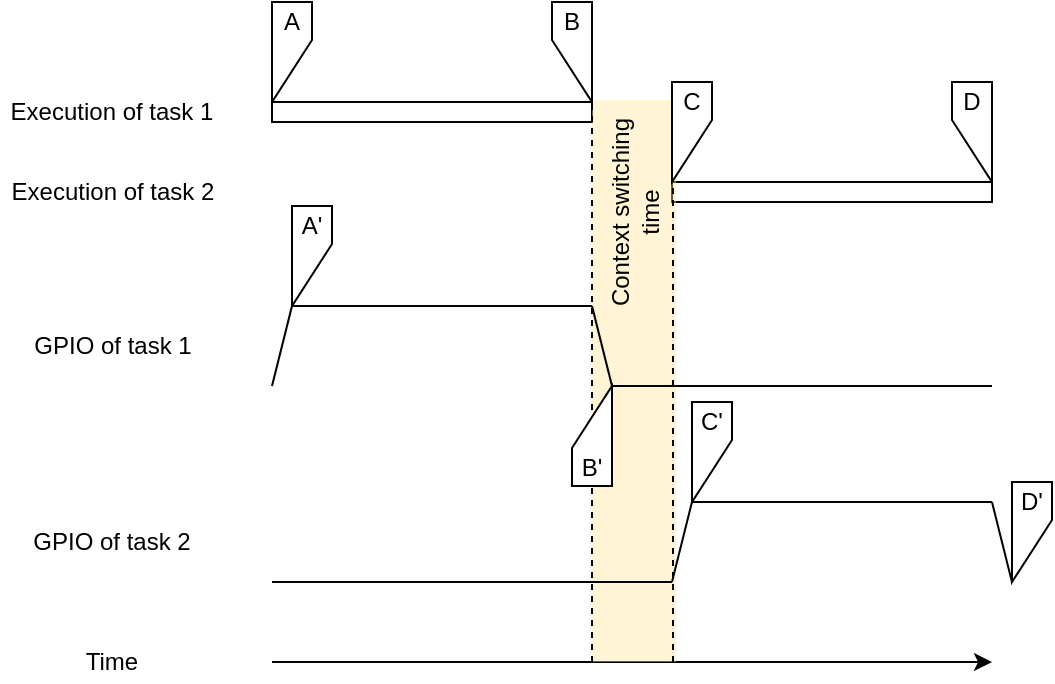 <mxfile version="10.6.7" type="device"><diagram id="0P_kt5BbieB0kl-0egXV" name="Page-1"><mxGraphModel dx="895" dy="483" grid="1" gridSize="10" guides="1" tooltips="1" connect="1" arrows="1" fold="1" page="1" pageScale="1" pageWidth="827" pageHeight="1169" math="0" shadow="0"><root><mxCell id="0"/><mxCell id="1" parent="0"/><mxCell id="1cy4Hbjf3A79kh1yUkC7-1" value="" style="rounded=0;whiteSpace=wrap;html=1;" parent="1" vertex="1"><mxGeometry x="160" y="160" width="160" height="10" as="geometry"/></mxCell><mxCell id="1cy4Hbjf3A79kh1yUkC7-4" value="" style="rounded=0;whiteSpace=wrap;html=1;" parent="1" vertex="1"><mxGeometry x="360" y="200" width="160" height="10" as="geometry"/></mxCell><mxCell id="1cy4Hbjf3A79kh1yUkC7-20" value="Execution of task 2" style="text;html=1;strokeColor=none;fillColor=none;align=center;verticalAlign=middle;whiteSpace=wrap;rounded=0;" parent="1" vertex="1"><mxGeometry x="24.5" y="195" width="111" height="20" as="geometry"/></mxCell><mxCell id="1cy4Hbjf3A79kh1yUkC7-21" value="Execution of task 1" style="text;html=1;strokeColor=none;fillColor=none;align=center;verticalAlign=middle;whiteSpace=wrap;rounded=0;" parent="1" vertex="1"><mxGeometry x="25.0" y="155" width="110" height="20" as="geometry"/></mxCell><mxCell id="1cy4Hbjf3A79kh1yUkC7-22" value="" style="endArrow=classic;html=1;" parent="1" edge="1"><mxGeometry width="50" height="50" relative="1" as="geometry"><mxPoint x="160" y="440" as="sourcePoint"/><mxPoint x="520" y="440" as="targetPoint"/></mxGeometry></mxCell><mxCell id="1cy4Hbjf3A79kh1yUkC7-18" value="GPIO of task 2" style="text;html=1;strokeColor=none;fillColor=none;align=center;verticalAlign=middle;whiteSpace=wrap;rounded=0;" parent="1" vertex="1"><mxGeometry x="28.0" y="370" width="104" height="20" as="geometry"/></mxCell><mxCell id="1cy4Hbjf3A79kh1yUkC7-32" value="" style="group;fillColor=#FFE599;opacity=40;" parent="1" vertex="1" connectable="0"><mxGeometry x="320" y="159" width="42" height="281" as="geometry"/></mxCell><mxCell id="1cy4Hbjf3A79kh1yUkC7-5" value="" style="endArrow=none;dashed=1;html=1;" parent="1cy4Hbjf3A79kh1yUkC7-32" edge="1"><mxGeometry width="50" height="50" relative="1" as="geometry"><mxPoint y="281" as="sourcePoint"/><mxPoint as="targetPoint"/></mxGeometry></mxCell><mxCell id="1cy4Hbjf3A79kh1yUkC7-6" value="" style="endArrow=none;dashed=1;html=1;" parent="1cy4Hbjf3A79kh1yUkC7-32" edge="1"><mxGeometry width="50" height="50" relative="1" as="geometry"><mxPoint x="40.494" y="281" as="sourcePoint"/><mxPoint x="40.494" as="targetPoint"/></mxGeometry></mxCell><mxCell id="1cy4Hbjf3A79kh1yUkC7-37" value="Context switching time" style="text;html=1;strokeColor=none;fillColor=none;align=center;verticalAlign=middle;whiteSpace=wrap;rounded=0;opacity=50;horizontal=0;" parent="1cy4Hbjf3A79kh1yUkC7-32" vertex="1"><mxGeometry width="42" height="113" as="geometry"/></mxCell><mxCell id="1cy4Hbjf3A79kh1yUkC7-9" value="" style="endArrow=none;html=1;" parent="1cy4Hbjf3A79kh1yUkC7-32" edge="1"><mxGeometry width="50" height="50" relative="1" as="geometry"><mxPoint y="103" as="sourcePoint"/><mxPoint x="10" y="143" as="targetPoint"/></mxGeometry></mxCell><mxCell id="1cy4Hbjf3A79kh1yUkC7-45" value="B'" style="shape=callout;whiteSpace=wrap;html=1;perimeter=calloutPerimeter;size=31;position=0;position2=0;direction=west;" parent="1cy4Hbjf3A79kh1yUkC7-32" vertex="1"><mxGeometry x="-10" y="143" width="20" height="50" as="geometry"/></mxCell><mxCell id="1cy4Hbjf3A79kh1yUkC7-33" value="&lt;div&gt;Time&lt;/div&gt;" style="text;html=1;strokeColor=none;fillColor=none;align=center;verticalAlign=middle;whiteSpace=wrap;rounded=0;opacity=50;" parent="1" vertex="1"><mxGeometry x="60.0" y="430" width="40" height="20" as="geometry"/></mxCell><mxCell id="1cy4Hbjf3A79kh1yUkC7-39" value="A" style="shape=callout;whiteSpace=wrap;html=1;perimeter=calloutPerimeter;size=31;position=0;position2=0;" parent="1" vertex="1"><mxGeometry x="160" y="110" width="20" height="50" as="geometry"/></mxCell><mxCell id="1cy4Hbjf3A79kh1yUkC7-40" value="B" style="shape=callout;whiteSpace=wrap;html=1;perimeter=calloutPerimeter;size=31;position=0;position2=1;" parent="1" vertex="1"><mxGeometry x="300" y="110" width="20" height="50" as="geometry"/></mxCell><mxCell id="1cy4Hbjf3A79kh1yUkC7-41" value="C" style="shape=callout;whiteSpace=wrap;html=1;perimeter=calloutPerimeter;size=31;position=0;position2=0;" parent="1" vertex="1"><mxGeometry x="360" y="150" width="20" height="50" as="geometry"/></mxCell><mxCell id="1cy4Hbjf3A79kh1yUkC7-42" value="D" style="shape=callout;whiteSpace=wrap;html=1;perimeter=calloutPerimeter;size=31;position=0;position2=1;" parent="1" vertex="1"><mxGeometry x="500" y="150" width="20" height="50" as="geometry"/></mxCell><mxCell id="1cy4Hbjf3A79kh1yUkC7-43" value="A'" style="shape=callout;whiteSpace=wrap;html=1;perimeter=calloutPerimeter;size=31;position=0;position2=0;" parent="1" vertex="1"><mxGeometry x="170" y="212" width="20" height="50" as="geometry"/></mxCell><mxCell id="1cy4Hbjf3A79kh1yUkC7-44" value="C'" style="shape=callout;whiteSpace=wrap;html=1;perimeter=calloutPerimeter;size=31;position=0;position2=0;" parent="1" vertex="1"><mxGeometry x="370" y="310" width="20" height="50" as="geometry"/></mxCell><mxCell id="1cy4Hbjf3A79kh1yUkC7-46" value="D'" style="shape=callout;whiteSpace=wrap;html=1;perimeter=calloutPerimeter;size=31;position=0;position2=0;" parent="1" vertex="1"><mxGeometry x="530" y="350" width="20" height="50" as="geometry"/></mxCell><mxCell id="1cy4Hbjf3A79kh1yUkC7-17" value="GPIO of task 1" style="text;html=1;strokeColor=none;fillColor=none;align=center;verticalAlign=middle;whiteSpace=wrap;rounded=0;" parent="1" vertex="1"><mxGeometry x="29.5" y="272" width="101" height="20" as="geometry"/></mxCell><mxCell id="1cy4Hbjf3A79kh1yUkC7-7" value="" style="endArrow=none;html=1;" parent="1" edge="1"><mxGeometry width="50" height="50" relative="1" as="geometry"><mxPoint x="160" y="302" as="sourcePoint"/><mxPoint x="170" y="262" as="targetPoint"/></mxGeometry></mxCell><mxCell id="1cy4Hbjf3A79kh1yUkC7-8" value="" style="endArrow=none;html=1;" parent="1" edge="1"><mxGeometry width="50" height="50" relative="1" as="geometry"><mxPoint x="320" y="262" as="sourcePoint"/><mxPoint x="170" y="262" as="targetPoint"/></mxGeometry></mxCell><mxCell id="1cy4Hbjf3A79kh1yUkC7-10" value="" style="endArrow=none;html=1;" parent="1" edge="1"><mxGeometry width="50" height="50" relative="1" as="geometry"><mxPoint x="330" y="302" as="sourcePoint"/><mxPoint x="520" y="302" as="targetPoint"/></mxGeometry></mxCell><mxCell id="1cy4Hbjf3A79kh1yUkC7-12" value="" style="endArrow=none;html=1;" parent="1" edge="1"><mxGeometry width="50" height="50" relative="1" as="geometry"><mxPoint x="360.0" y="400" as="sourcePoint"/><mxPoint x="370.0" y="360" as="targetPoint"/></mxGeometry></mxCell><mxCell id="1cy4Hbjf3A79kh1yUkC7-14" value="" style="endArrow=none;html=1;" parent="1" edge="1"><mxGeometry width="50" height="50" relative="1" as="geometry"><mxPoint x="520" y="360" as="sourcePoint"/><mxPoint x="530" y="400" as="targetPoint"/></mxGeometry></mxCell><mxCell id="1cy4Hbjf3A79kh1yUkC7-15" value="" style="endArrow=none;html=1;" parent="1" edge="1"><mxGeometry width="50" height="50" relative="1" as="geometry"><mxPoint x="160" y="400" as="sourcePoint"/><mxPoint x="360" y="400" as="targetPoint"/></mxGeometry></mxCell><mxCell id="1cy4Hbjf3A79kh1yUkC7-16" value="" style="endArrow=none;html=1;" parent="1" edge="1"><mxGeometry width="50" height="50" relative="1" as="geometry"><mxPoint x="520" y="360" as="sourcePoint"/><mxPoint x="370" y="360" as="targetPoint"/></mxGeometry></mxCell></root></mxGraphModel></diagram></mxfile>